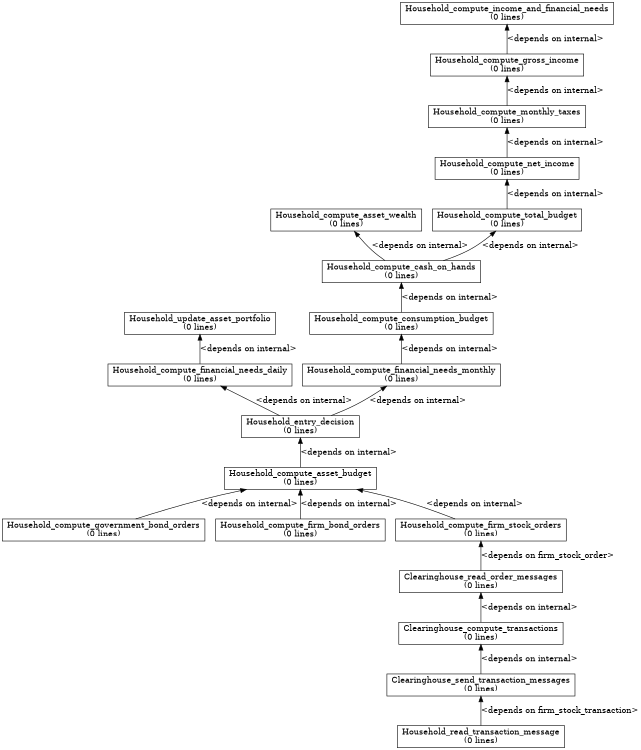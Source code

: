 digraph dependency_graph {
	rankdir=BT;
	size="8,5"
	node [shape = rect];
	
	/* Functions */
	Clearinghouse_send_transaction_messages[height = 0.000000, label = "Clearinghouse_send_transaction_messages\n(0 lines)"]
	Clearinghouse_compute_transactions[height = 0.000000, label = "Clearinghouse_compute_transactions\n(0 lines)"]
	Clearinghouse_read_order_messages[height = 0.000000, label = "Clearinghouse_read_order_messages\n(0 lines)"]
	Household_read_transaction_message[height = 0.000000, label = "Household_read_transaction_message\n(0 lines)"]
	Household_compute_firm_stock_orders[height = 0.000000, label = "Household_compute_firm_stock_orders\n(0 lines)"]
	Household_compute_government_bond_orders[height = 0.000000, label = "Household_compute_government_bond_orders\n(0 lines)"]
	Household_compute_firm_bond_orders[height = 0.000000, label = "Household_compute_firm_bond_orders\n(0 lines)"]
	Household_compute_asset_budget[height = 0.000000, label = "Household_compute_asset_budget\n(0 lines)"]
	Household_entry_decision[height = 0.000000, label = "Household_entry_decision\n(0 lines)"]
	Household_compute_financial_needs_daily[height = 0.000000, label = "Household_compute_financial_needs_daily\n(0 lines)"]
	Household_update_asset_portfolio[height = 0.000000, label = "Household_update_asset_portfolio\n(0 lines)"]
	Household_compute_financial_needs_monthly[height = 0.000000, label = "Household_compute_financial_needs_monthly\n(0 lines)"]
	Household_compute_consumption_budget[height = 0.000000, label = "Household_compute_consumption_budget\n(0 lines)"]
	Household_compute_cash_on_hands[height = 0.000000, label = "Household_compute_cash_on_hands\n(0 lines)"]
	Household_compute_asset_wealth[height = 0.000000, label = "Household_compute_asset_wealth\n(0 lines)"]
	Household_compute_total_budget[height = 0.000000, label = "Household_compute_total_budget\n(0 lines)"]
	Household_compute_net_income[height = 0.000000, label = "Household_compute_net_income\n(0 lines)"]
	Household_compute_monthly_taxes[height = 0.000000, label = "Household_compute_monthly_taxes\n(0 lines)"]
	Household_compute_gross_income[height = 0.000000, label = "Household_compute_gross_income\n(0 lines)"]
	Household_compute_income_and_financial_needs[height = 0.000000, label = "Household_compute_income_and_financial_needs\n(0 lines)"]
	
	/* Dependencies */
	Clearinghouse_send_transaction_messages -> Clearinghouse_compute_transactions [ label = "<depends on internal>" ];
	Clearinghouse_compute_transactions -> Clearinghouse_read_order_messages [ label = "<depends on internal>" ];
	Clearinghouse_read_order_messages -> Household_compute_firm_stock_orders [ label = "<depends on firm_stock_order>" ];
	Household_read_transaction_message -> Clearinghouse_send_transaction_messages [ label = "<depends on firm_stock_transaction>" ];
	Household_compute_firm_stock_orders -> Household_compute_asset_budget [ label = "<depends on internal>" ];
	Household_compute_government_bond_orders -> Household_compute_asset_budget [ label = "<depends on internal>" ];
	Household_compute_firm_bond_orders -> Household_compute_asset_budget [ label = "<depends on internal>" ];
	Household_compute_asset_budget -> Household_entry_decision [ label = "<depends on internal>" ];
	Household_entry_decision -> Household_compute_financial_needs_monthly [ label = "<depends on internal>" ];
	Household_entry_decision -> Household_compute_financial_needs_daily [ label = "<depends on internal>" ];
	Household_compute_financial_needs_daily -> Household_update_asset_portfolio [ label = "<depends on internal>" ];
	Household_compute_financial_needs_monthly -> Household_compute_consumption_budget [ label = "<depends on internal>" ];
	Household_compute_consumption_budget -> Household_compute_cash_on_hands [ label = "<depends on internal>" ];
	Household_compute_cash_on_hands -> Household_compute_asset_wealth [ label = "<depends on internal>" ];
	Household_compute_cash_on_hands -> Household_compute_total_budget [ label = "<depends on internal>" ];
	Household_compute_total_budget -> Household_compute_net_income [ label = "<depends on internal>" ];
	Household_compute_net_income -> Household_compute_monthly_taxes [ label = "<depends on internal>" ];
	Household_compute_monthly_taxes -> Household_compute_gross_income [ label = "<depends on internal>" ];
	Household_compute_gross_income -> Household_compute_income_and_financial_needs [ label = "<depends on internal>" ];
}